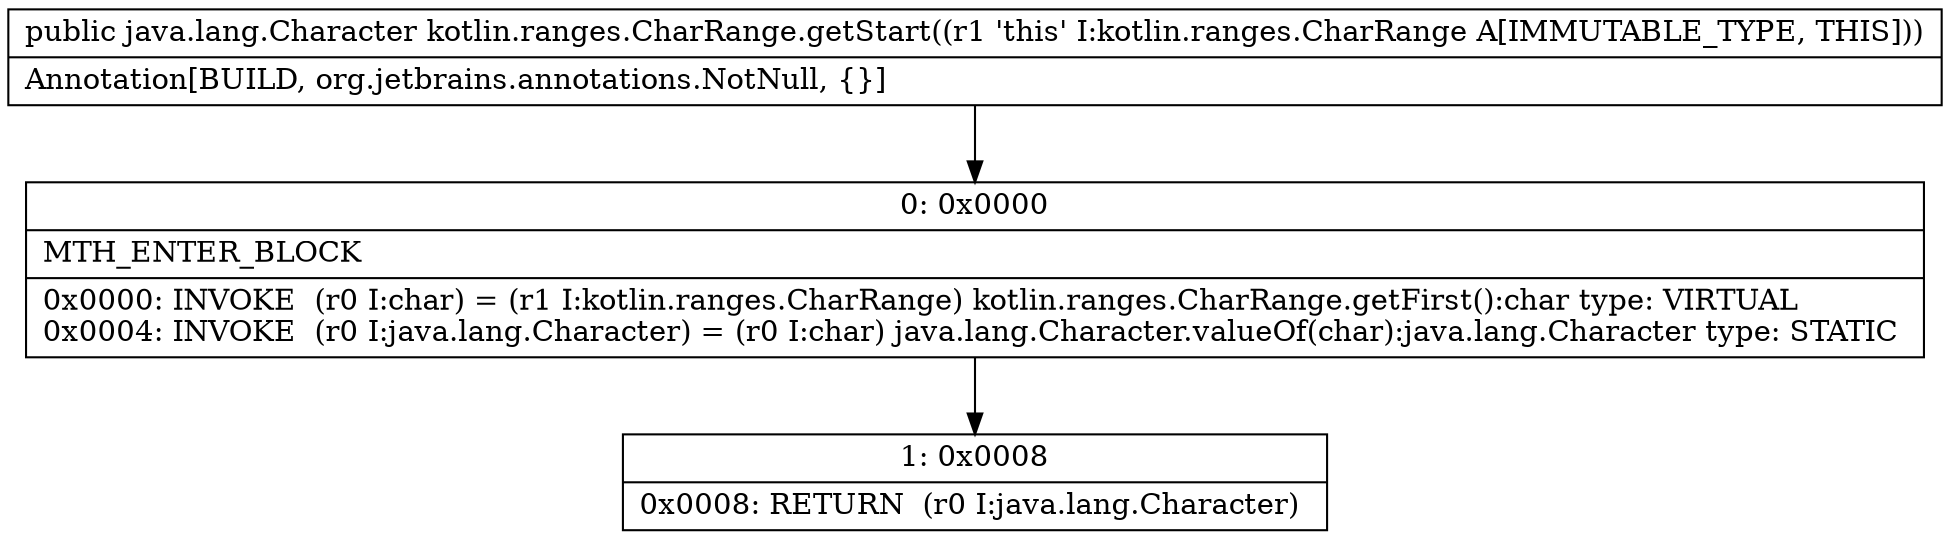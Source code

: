 digraph "CFG forkotlin.ranges.CharRange.getStart()Ljava\/lang\/Character;" {
Node_0 [shape=record,label="{0\:\ 0x0000|MTH_ENTER_BLOCK\l|0x0000: INVOKE  (r0 I:char) = (r1 I:kotlin.ranges.CharRange) kotlin.ranges.CharRange.getFirst():char type: VIRTUAL \l0x0004: INVOKE  (r0 I:java.lang.Character) = (r0 I:char) java.lang.Character.valueOf(char):java.lang.Character type: STATIC \l}"];
Node_1 [shape=record,label="{1\:\ 0x0008|0x0008: RETURN  (r0 I:java.lang.Character) \l}"];
MethodNode[shape=record,label="{public java.lang.Character kotlin.ranges.CharRange.getStart((r1 'this' I:kotlin.ranges.CharRange A[IMMUTABLE_TYPE, THIS]))  | Annotation[BUILD, org.jetbrains.annotations.NotNull, \{\}]\l}"];
MethodNode -> Node_0;
Node_0 -> Node_1;
}

